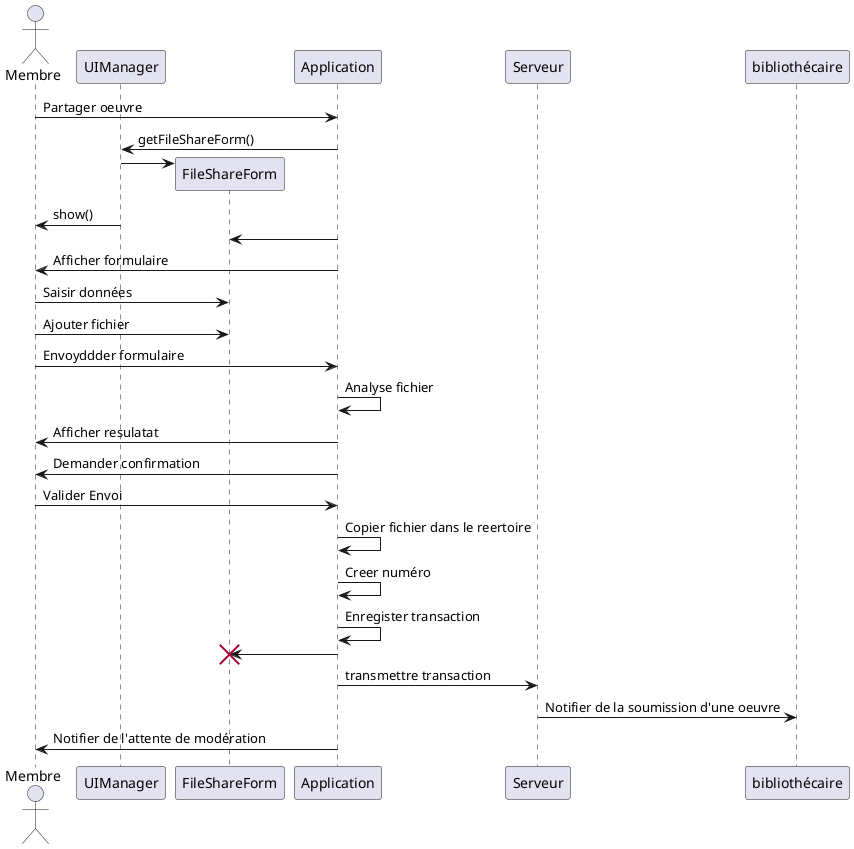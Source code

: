 Déposer une œuvre numérisée
	Description : Un membre a numérisé une œuvre et souhaite la partager avec la bibliothèque pour enrichir son fond.
	Acteurs : Membre authentifié
	Prérequis : Le membre est authentifié sur l’application par FranceConnect
	Étapes :
1.	Le membre authentifié demande à l’application à partager une œuvre.
2.	L’application affiche un formulaire de saisie d’information concernant l’œuvre.
3.	Le membre authentifié saisit les informations, et joint le fichier de l’œuvre numérisée.
4.	L’application demande confirmation de l’envoi.
5.	Le membre authentifié confirme l’envoi.
6.	L’application enregistre le  fichier dans le répertoire « à modérer ».
7.	L’application créer un numéro de transaction et l’enregistre dans le fichier journal local.
8.	L’application transmet le fichier, ses informations et les numéros de transaction au dépôt sur le serveur de l’association.
9.	Les serveurs de l’association notifient les bibliothécaires qu’une nouvelle œuvre est en attente de modération.
10.	L’application indique au membre que son partage est en attente de modération.
	Scénarios alternatifs :
	Scénarios erreurs :


@startuml
actor Membre
participant UIManager as UIM
participant FileShareForm as Form
Membre -> Application : Partager oeuvre
Application -> UIM : getFileShareForm()
Create Form
UIM ->Form
UIM -> Membre : show()
Application -> Form
Application -> Membre : Afficher formulaire
Membre -> Form : Saisir données
Membre -> Form : Ajouter fichier
Membre -> Application : Envoyddder formulaire
Application -> Application : Analyse fichier
Application -> Membre : Afficher resulatat
Application -> Membre : Demander confirmation
Membre -> Application : Valider Envoi
Application -> Application : Copier fichier dans le reertoire
Application -> Application : Creer numéro
Application -> Application :Enregister transaction
Application -> Form
destroy Form
Application -> Serveur : transmettre transaction
Serveur -> bibliothécaire : Notifier de la soumission d'une oeuvre
Application -> Membre : Notifier de l'attente de modération


@enduml